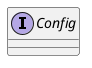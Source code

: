 /'
 ' UML include file for Dcs.Config class.
 '/

@startuml

interface Config {
!ifdef SHOW_CONTENT
    -- signals --
    +void config_changed (ConfigEntry entry)
    +void setting_changed (string ns, string key)
    -- methods --
    +{static} check_property_type (GLib.Type class_type, GLib.Type check_type, string property) throws GLib.Error
    +virtual void dump (GLib.FileStream stream)
    +{abstract} string get_namespace () throws GLib.Error
    +{abstract} ConfigFormat get_format () throws GLib.Error
    +{abstract} string get_string (string ns, string key) throws GLib.Error
    +{abstract} Gee.ArrayList<string> get_string_list (string ns, string key) throws GLib.Error
    +{abstract} int get_int (string ns, string key) throws GLib.Error
    +{abstract} Gee.ArrayList<int> get_int_list (string ns, string key) throws GLib.Error
    +{abstract} bool get_bool (string ns, string key) throws GLib.Error
    +{abstract} double get_double (string ns, string key) throws GLib.Error
    +{abstract} void set_string (string ns, string key, string value) throws GLib.Error
    +{abstract} void set_string_list (string ns, string key, string[] value) throws GLib.Error
    +{abstract} void set_int (string ns, string key, int value) throws GLib.Error
    +{abstract} void set_int_list (string ns, string key, int[] value) throws GLib.Error
    +{abstract} void set_bool (string ns, string key, bool value) throws GLib.Error
    +{abstract} void set_double (string ns, string key, double value) throws GLib.Error
    #{static} string json_get_string (Json.Node node, string key)
    #{static} Gee.ArrayList<string> json_get_string_list (Json.Node node, string key)
    #{static} int json_get_int (Json.Node node, string key) throws GLib.Error
    #{static} Gee.ArrayList<int> json_get_int_list (Json.Node node, string key)
    #{static} bool json_get_bool (Json.Node node, string key) throws GLib.Error
    #{static} double json_get_double (Json.Node node, string key) throws GLib.Error
    #{static} void json_set_string (Json.Node node, string key)
    #{static} void json_set_string_list (Json.Node node, string key)
    #{static} void json_set_int (Json.Node node, string key)
    #{static} void json_set_int_list (Json.Node node, string key)
    #{static} void json_set_bool (Json.Node node, string key)
    #{static} void json_set_double (Json.Node node, string key)
    #{static} string xml_get_string (Xml.Node* node, string key)
    #{static} Gee.ArrayList<string> xml_get_string_list (Xml.Node* node, string key)
    #{static} int xml_get_int (Xml.Node* node, string key) throws GLib.Error
    #{static} Gee.ArrayList<int> xml_get_int_list (Xml.Node* node, string key)
    #{static} bool xml_get_bool (Xml.Node* node, string key) throws GLib.Error
    #{static} double xml_get_double (Xml.Node* node, string key) throws GLib.Error
    #{static} void xml_set_string (Xml.Node* node, string key)
    #{static} void xml_set_string_list (Xml.Node* node, string key)
    #{static} void xml_set_int (Xml.Node* node, string key)
    #{static} void xml_set_int_list (Xml.Node* node, string key)
    #{static} void xml_set_bool (Xml.Node* node, string key)
    #{static} void xml_set_double (Xml.Node* node, string key)
!endif
}

@enduml
